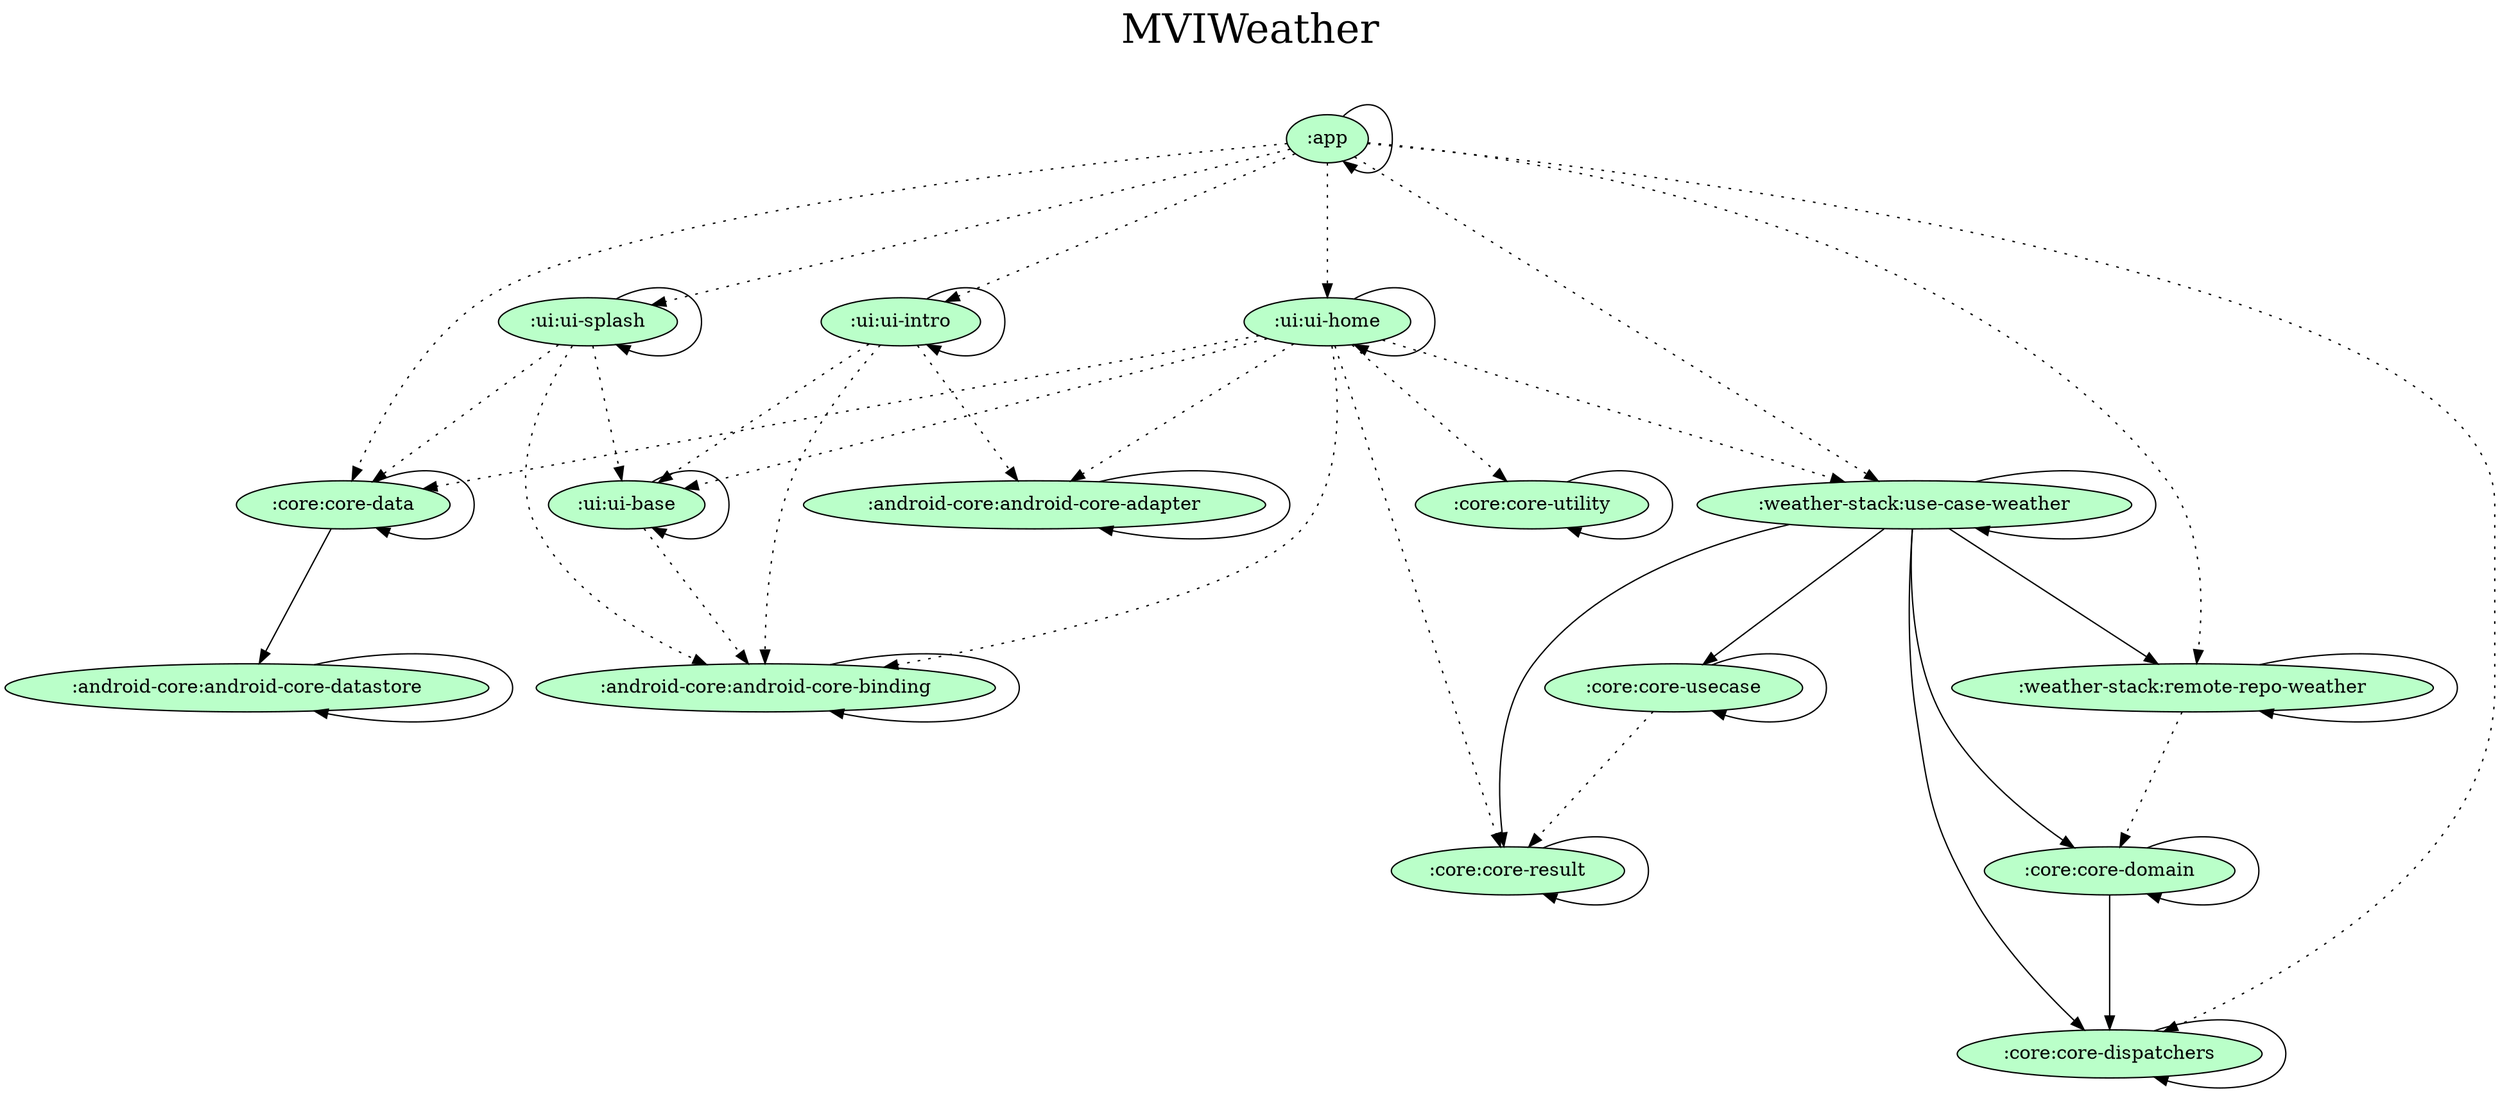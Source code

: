 digraph {
  graph [label="MVIWeather\n ",labelloc=t,fontsize=30,ranksep=1.4];
  node [style=filled, fillcolor="#bbbbbb"];
  rankdir=TB;

  # Projects

  ":android-core:android-core-adapter" [fillcolor="#baffc9"];
  ":android-core:android-core-binding" [fillcolor="#baffc9"];
  ":android-core:android-core-datastore" [fillcolor="#baffc9"];
  ":app" [fillcolor="#baffc9"];
  ":core:core-data" [fillcolor="#baffc9"];
  ":core:core-dispatchers" [fillcolor="#baffc9"];
  ":core:core-domain" [fillcolor="#baffc9"];
  ":core:core-result" [fillcolor="#baffc9"];
  ":core:core-usecase" [fillcolor="#baffc9"];
  ":core:core-utility" [fillcolor="#baffc9"];
  ":ui:ui-base" [fillcolor="#baffc9"];
  ":ui:ui-home" [fillcolor="#baffc9"];
  ":ui:ui-intro" [fillcolor="#baffc9"];
  ":ui:ui-splash" [fillcolor="#baffc9"];
  ":weather-stack:remote-repo-weather" [fillcolor="#baffc9"];
  ":weather-stack:use-case-weather" [fillcolor="#baffc9"];

  {rank = same;}

  # Dependencies

  ":app" -> ":app"
  ":app" -> ":ui:ui-splash" [style=dotted]
  ":app" -> ":ui:ui-intro" [style=dotted]
  ":app" -> ":ui:ui-home" [style=dotted]
  ":app" -> ":weather-stack:remote-repo-weather" [style=dotted]
  ":app" -> ":core:core-dispatchers" [style=dotted]
  ":app" -> ":core:core-data" [style=dotted]
  ":app" -> ":weather-stack:use-case-weather" [style=dotted]
  ":android-core:android-core-adapter" -> ":android-core:android-core-adapter"
  ":android-core:android-core-binding" -> ":android-core:android-core-binding"
  ":android-core:android-core-datastore" -> ":android-core:android-core-datastore"
  ":core:core-data" -> ":android-core:android-core-datastore"
  ":core:core-data" -> ":core:core-data"
  ":core:core-dispatchers" -> ":core:core-dispatchers"
  ":core:core-domain" -> ":core:core-dispatchers"
  ":core:core-domain" -> ":core:core-domain"
  ":core:core-result" -> ":core:core-result"
  ":core:core-usecase" -> ":core:core-usecase"
  ":core:core-usecase" -> ":core:core-result" [style=dotted]
  ":core:core-utility" -> ":core:core-utility"
  ":ui:ui-base" -> ":ui:ui-base"
  ":ui:ui-base" -> ":android-core:android-core-binding" [style=dotted]
  ":ui:ui-home" -> ":ui:ui-home"
  ":ui:ui-home" -> ":ui:ui-base" [style=dotted]
  ":ui:ui-home" -> ":android-core:android-core-binding" [style=dotted]
  ":ui:ui-home" -> ":android-core:android-core-adapter" [style=dotted]
  ":ui:ui-home" -> ":weather-stack:use-case-weather" [style=dotted]
  ":ui:ui-home" -> ":core:core-result" [style=dotted]
  ":ui:ui-home" -> ":core:core-data" [style=dotted]
  ":ui:ui-home" -> ":core:core-utility" [style=dotted]
  ":ui:ui-intro" -> ":ui:ui-intro"
  ":ui:ui-intro" -> ":ui:ui-base" [style=dotted]
  ":ui:ui-intro" -> ":android-core:android-core-binding" [style=dotted]
  ":ui:ui-intro" -> ":android-core:android-core-adapter" [style=dotted]
  ":ui:ui-splash" -> ":ui:ui-splash"
  ":ui:ui-splash" -> ":ui:ui-base" [style=dotted]
  ":ui:ui-splash" -> ":android-core:android-core-binding" [style=dotted]
  ":ui:ui-splash" -> ":core:core-data" [style=dotted]
  ":weather-stack:remote-repo-weather" -> ":weather-stack:remote-repo-weather"
  ":weather-stack:remote-repo-weather" -> ":core:core-domain" [style=dotted]
  ":weather-stack:use-case-weather" -> ":core:core-domain"
  ":weather-stack:use-case-weather" -> ":core:core-dispatchers"
  ":weather-stack:use-case-weather" -> ":core:core-usecase"
  ":weather-stack:use-case-weather" -> ":core:core-result"
  ":weather-stack:use-case-weather" -> ":weather-stack:remote-repo-weather"
  ":weather-stack:use-case-weather" -> ":weather-stack:use-case-weather"
}
